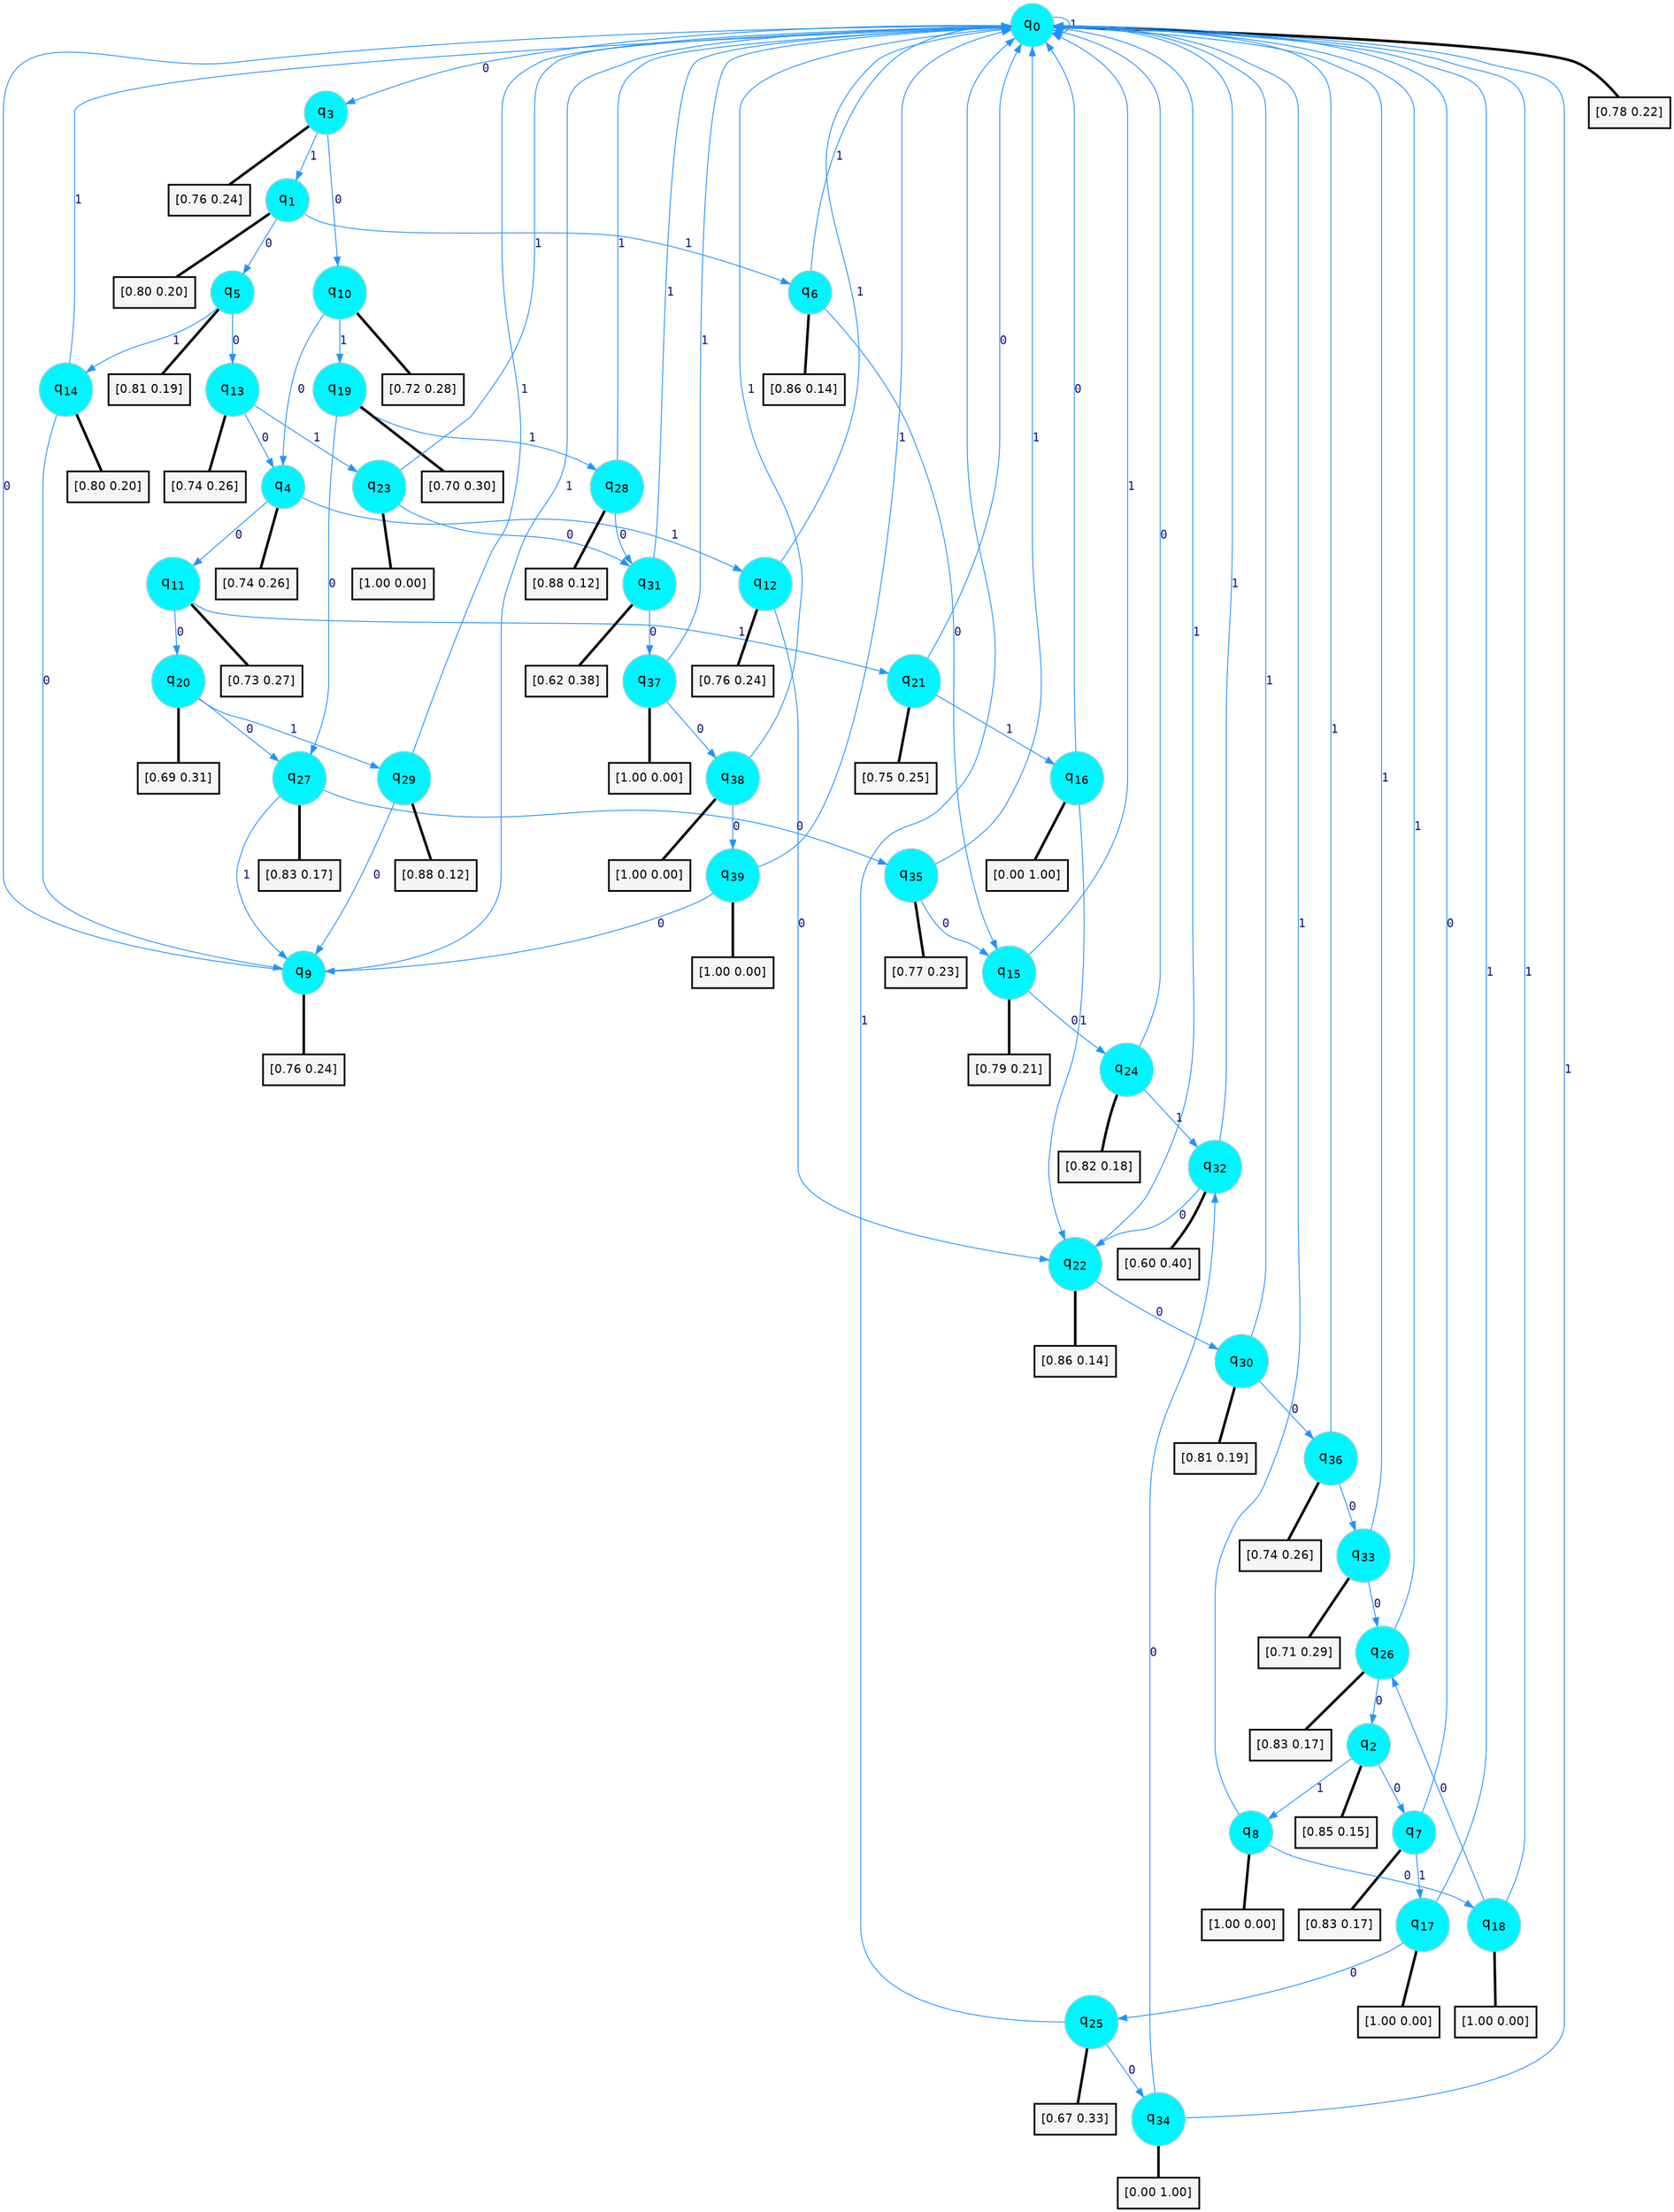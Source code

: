 digraph G {
graph [
bgcolor=transparent, dpi=300, rankdir=TD, size="40,25"];
node [
color=gray, fillcolor=turquoise1, fontcolor=black, fontname=Helvetica, fontsize=16, fontweight=bold, shape=circle, style=filled];
edge [
arrowsize=1, color=dodgerblue1, fontcolor=midnightblue, fontname=courier, fontweight=bold, penwidth=1, style=solid, weight=20];
0[label=<q<SUB>0</SUB>>];
1[label=<q<SUB>1</SUB>>];
2[label=<q<SUB>2</SUB>>];
3[label=<q<SUB>3</SUB>>];
4[label=<q<SUB>4</SUB>>];
5[label=<q<SUB>5</SUB>>];
6[label=<q<SUB>6</SUB>>];
7[label=<q<SUB>7</SUB>>];
8[label=<q<SUB>8</SUB>>];
9[label=<q<SUB>9</SUB>>];
10[label=<q<SUB>10</SUB>>];
11[label=<q<SUB>11</SUB>>];
12[label=<q<SUB>12</SUB>>];
13[label=<q<SUB>13</SUB>>];
14[label=<q<SUB>14</SUB>>];
15[label=<q<SUB>15</SUB>>];
16[label=<q<SUB>16</SUB>>];
17[label=<q<SUB>17</SUB>>];
18[label=<q<SUB>18</SUB>>];
19[label=<q<SUB>19</SUB>>];
20[label=<q<SUB>20</SUB>>];
21[label=<q<SUB>21</SUB>>];
22[label=<q<SUB>22</SUB>>];
23[label=<q<SUB>23</SUB>>];
24[label=<q<SUB>24</SUB>>];
25[label=<q<SUB>25</SUB>>];
26[label=<q<SUB>26</SUB>>];
27[label=<q<SUB>27</SUB>>];
28[label=<q<SUB>28</SUB>>];
29[label=<q<SUB>29</SUB>>];
30[label=<q<SUB>30</SUB>>];
31[label=<q<SUB>31</SUB>>];
32[label=<q<SUB>32</SUB>>];
33[label=<q<SUB>33</SUB>>];
34[label=<q<SUB>34</SUB>>];
35[label=<q<SUB>35</SUB>>];
36[label=<q<SUB>36</SUB>>];
37[label=<q<SUB>37</SUB>>];
38[label=<q<SUB>38</SUB>>];
39[label=<q<SUB>39</SUB>>];
40[label="[0.78 0.22]", shape=box,fontcolor=black, fontname=Helvetica, fontsize=14, penwidth=2, fillcolor=whitesmoke,color=black];
41[label="[0.80 0.20]", shape=box,fontcolor=black, fontname=Helvetica, fontsize=14, penwidth=2, fillcolor=whitesmoke,color=black];
42[label="[0.85 0.15]", shape=box,fontcolor=black, fontname=Helvetica, fontsize=14, penwidth=2, fillcolor=whitesmoke,color=black];
43[label="[0.76 0.24]", shape=box,fontcolor=black, fontname=Helvetica, fontsize=14, penwidth=2, fillcolor=whitesmoke,color=black];
44[label="[0.74 0.26]", shape=box,fontcolor=black, fontname=Helvetica, fontsize=14, penwidth=2, fillcolor=whitesmoke,color=black];
45[label="[0.81 0.19]", shape=box,fontcolor=black, fontname=Helvetica, fontsize=14, penwidth=2, fillcolor=whitesmoke,color=black];
46[label="[0.86 0.14]", shape=box,fontcolor=black, fontname=Helvetica, fontsize=14, penwidth=2, fillcolor=whitesmoke,color=black];
47[label="[0.83 0.17]", shape=box,fontcolor=black, fontname=Helvetica, fontsize=14, penwidth=2, fillcolor=whitesmoke,color=black];
48[label="[1.00 0.00]", shape=box,fontcolor=black, fontname=Helvetica, fontsize=14, penwidth=2, fillcolor=whitesmoke,color=black];
49[label="[0.76 0.24]", shape=box,fontcolor=black, fontname=Helvetica, fontsize=14, penwidth=2, fillcolor=whitesmoke,color=black];
50[label="[0.72 0.28]", shape=box,fontcolor=black, fontname=Helvetica, fontsize=14, penwidth=2, fillcolor=whitesmoke,color=black];
51[label="[0.73 0.27]", shape=box,fontcolor=black, fontname=Helvetica, fontsize=14, penwidth=2, fillcolor=whitesmoke,color=black];
52[label="[0.76 0.24]", shape=box,fontcolor=black, fontname=Helvetica, fontsize=14, penwidth=2, fillcolor=whitesmoke,color=black];
53[label="[0.74 0.26]", shape=box,fontcolor=black, fontname=Helvetica, fontsize=14, penwidth=2, fillcolor=whitesmoke,color=black];
54[label="[0.80 0.20]", shape=box,fontcolor=black, fontname=Helvetica, fontsize=14, penwidth=2, fillcolor=whitesmoke,color=black];
55[label="[0.79 0.21]", shape=box,fontcolor=black, fontname=Helvetica, fontsize=14, penwidth=2, fillcolor=whitesmoke,color=black];
56[label="[0.00 1.00]", shape=box,fontcolor=black, fontname=Helvetica, fontsize=14, penwidth=2, fillcolor=whitesmoke,color=black];
57[label="[1.00 0.00]", shape=box,fontcolor=black, fontname=Helvetica, fontsize=14, penwidth=2, fillcolor=whitesmoke,color=black];
58[label="[1.00 0.00]", shape=box,fontcolor=black, fontname=Helvetica, fontsize=14, penwidth=2, fillcolor=whitesmoke,color=black];
59[label="[0.70 0.30]", shape=box,fontcolor=black, fontname=Helvetica, fontsize=14, penwidth=2, fillcolor=whitesmoke,color=black];
60[label="[0.69 0.31]", shape=box,fontcolor=black, fontname=Helvetica, fontsize=14, penwidth=2, fillcolor=whitesmoke,color=black];
61[label="[0.75 0.25]", shape=box,fontcolor=black, fontname=Helvetica, fontsize=14, penwidth=2, fillcolor=whitesmoke,color=black];
62[label="[0.86 0.14]", shape=box,fontcolor=black, fontname=Helvetica, fontsize=14, penwidth=2, fillcolor=whitesmoke,color=black];
63[label="[1.00 0.00]", shape=box,fontcolor=black, fontname=Helvetica, fontsize=14, penwidth=2, fillcolor=whitesmoke,color=black];
64[label="[0.82 0.18]", shape=box,fontcolor=black, fontname=Helvetica, fontsize=14, penwidth=2, fillcolor=whitesmoke,color=black];
65[label="[0.67 0.33]", shape=box,fontcolor=black, fontname=Helvetica, fontsize=14, penwidth=2, fillcolor=whitesmoke,color=black];
66[label="[0.83 0.17]", shape=box,fontcolor=black, fontname=Helvetica, fontsize=14, penwidth=2, fillcolor=whitesmoke,color=black];
67[label="[0.83 0.17]", shape=box,fontcolor=black, fontname=Helvetica, fontsize=14, penwidth=2, fillcolor=whitesmoke,color=black];
68[label="[0.88 0.12]", shape=box,fontcolor=black, fontname=Helvetica, fontsize=14, penwidth=2, fillcolor=whitesmoke,color=black];
69[label="[0.88 0.12]", shape=box,fontcolor=black, fontname=Helvetica, fontsize=14, penwidth=2, fillcolor=whitesmoke,color=black];
70[label="[0.81 0.19]", shape=box,fontcolor=black, fontname=Helvetica, fontsize=14, penwidth=2, fillcolor=whitesmoke,color=black];
71[label="[0.62 0.38]", shape=box,fontcolor=black, fontname=Helvetica, fontsize=14, penwidth=2, fillcolor=whitesmoke,color=black];
72[label="[0.60 0.40]", shape=box,fontcolor=black, fontname=Helvetica, fontsize=14, penwidth=2, fillcolor=whitesmoke,color=black];
73[label="[0.71 0.29]", shape=box,fontcolor=black, fontname=Helvetica, fontsize=14, penwidth=2, fillcolor=whitesmoke,color=black];
74[label="[0.00 1.00]", shape=box,fontcolor=black, fontname=Helvetica, fontsize=14, penwidth=2, fillcolor=whitesmoke,color=black];
75[label="[0.77 0.23]", shape=box,fontcolor=black, fontname=Helvetica, fontsize=14, penwidth=2, fillcolor=whitesmoke,color=black];
76[label="[0.74 0.26]", shape=box,fontcolor=black, fontname=Helvetica, fontsize=14, penwidth=2, fillcolor=whitesmoke,color=black];
77[label="[1.00 0.00]", shape=box,fontcolor=black, fontname=Helvetica, fontsize=14, penwidth=2, fillcolor=whitesmoke,color=black];
78[label="[1.00 0.00]", shape=box,fontcolor=black, fontname=Helvetica, fontsize=14, penwidth=2, fillcolor=whitesmoke,color=black];
79[label="[1.00 0.00]", shape=box,fontcolor=black, fontname=Helvetica, fontsize=14, penwidth=2, fillcolor=whitesmoke,color=black];
0->3 [label=0];
0->0 [label=1];
0->40 [arrowhead=none, penwidth=3,color=black];
1->5 [label=0];
1->6 [label=1];
1->41 [arrowhead=none, penwidth=3,color=black];
2->7 [label=0];
2->8 [label=1];
2->42 [arrowhead=none, penwidth=3,color=black];
3->10 [label=0];
3->1 [label=1];
3->43 [arrowhead=none, penwidth=3,color=black];
4->11 [label=0];
4->12 [label=1];
4->44 [arrowhead=none, penwidth=3,color=black];
5->13 [label=0];
5->14 [label=1];
5->45 [arrowhead=none, penwidth=3,color=black];
6->15 [label=0];
6->0 [label=1];
6->46 [arrowhead=none, penwidth=3,color=black];
7->0 [label=0];
7->17 [label=1];
7->47 [arrowhead=none, penwidth=3,color=black];
8->18 [label=0];
8->0 [label=1];
8->48 [arrowhead=none, penwidth=3,color=black];
9->0 [label=0];
9->0 [label=1];
9->49 [arrowhead=none, penwidth=3,color=black];
10->4 [label=0];
10->19 [label=1];
10->50 [arrowhead=none, penwidth=3,color=black];
11->20 [label=0];
11->21 [label=1];
11->51 [arrowhead=none, penwidth=3,color=black];
12->22 [label=0];
12->0 [label=1];
12->52 [arrowhead=none, penwidth=3,color=black];
13->4 [label=0];
13->23 [label=1];
13->53 [arrowhead=none, penwidth=3,color=black];
14->9 [label=0];
14->0 [label=1];
14->54 [arrowhead=none, penwidth=3,color=black];
15->24 [label=0];
15->0 [label=1];
15->55 [arrowhead=none, penwidth=3,color=black];
16->0 [label=0];
16->22 [label=1];
16->56 [arrowhead=none, penwidth=3,color=black];
17->25 [label=0];
17->0 [label=1];
17->57 [arrowhead=none, penwidth=3,color=black];
18->26 [label=0];
18->0 [label=1];
18->58 [arrowhead=none, penwidth=3,color=black];
19->27 [label=0];
19->28 [label=1];
19->59 [arrowhead=none, penwidth=3,color=black];
20->27 [label=0];
20->29 [label=1];
20->60 [arrowhead=none, penwidth=3,color=black];
21->0 [label=0];
21->16 [label=1];
21->61 [arrowhead=none, penwidth=3,color=black];
22->30 [label=0];
22->0 [label=1];
22->62 [arrowhead=none, penwidth=3,color=black];
23->31 [label=0];
23->0 [label=1];
23->63 [arrowhead=none, penwidth=3,color=black];
24->0 [label=0];
24->32 [label=1];
24->64 [arrowhead=none, penwidth=3,color=black];
25->34 [label=0];
25->0 [label=1];
25->65 [arrowhead=none, penwidth=3,color=black];
26->2 [label=0];
26->0 [label=1];
26->66 [arrowhead=none, penwidth=3,color=black];
27->35 [label=0];
27->9 [label=1];
27->67 [arrowhead=none, penwidth=3,color=black];
28->31 [label=0];
28->0 [label=1];
28->68 [arrowhead=none, penwidth=3,color=black];
29->9 [label=0];
29->0 [label=1];
29->69 [arrowhead=none, penwidth=3,color=black];
30->36 [label=0];
30->0 [label=1];
30->70 [arrowhead=none, penwidth=3,color=black];
31->37 [label=0];
31->0 [label=1];
31->71 [arrowhead=none, penwidth=3,color=black];
32->22 [label=0];
32->0 [label=1];
32->72 [arrowhead=none, penwidth=3,color=black];
33->26 [label=0];
33->0 [label=1];
33->73 [arrowhead=none, penwidth=3,color=black];
34->32 [label=0];
34->0 [label=1];
34->74 [arrowhead=none, penwidth=3,color=black];
35->15 [label=0];
35->0 [label=1];
35->75 [arrowhead=none, penwidth=3,color=black];
36->33 [label=0];
36->0 [label=1];
36->76 [arrowhead=none, penwidth=3,color=black];
37->38 [label=0];
37->0 [label=1];
37->77 [arrowhead=none, penwidth=3,color=black];
38->39 [label=0];
38->0 [label=1];
38->78 [arrowhead=none, penwidth=3,color=black];
39->9 [label=0];
39->0 [label=1];
39->79 [arrowhead=none, penwidth=3,color=black];
}

